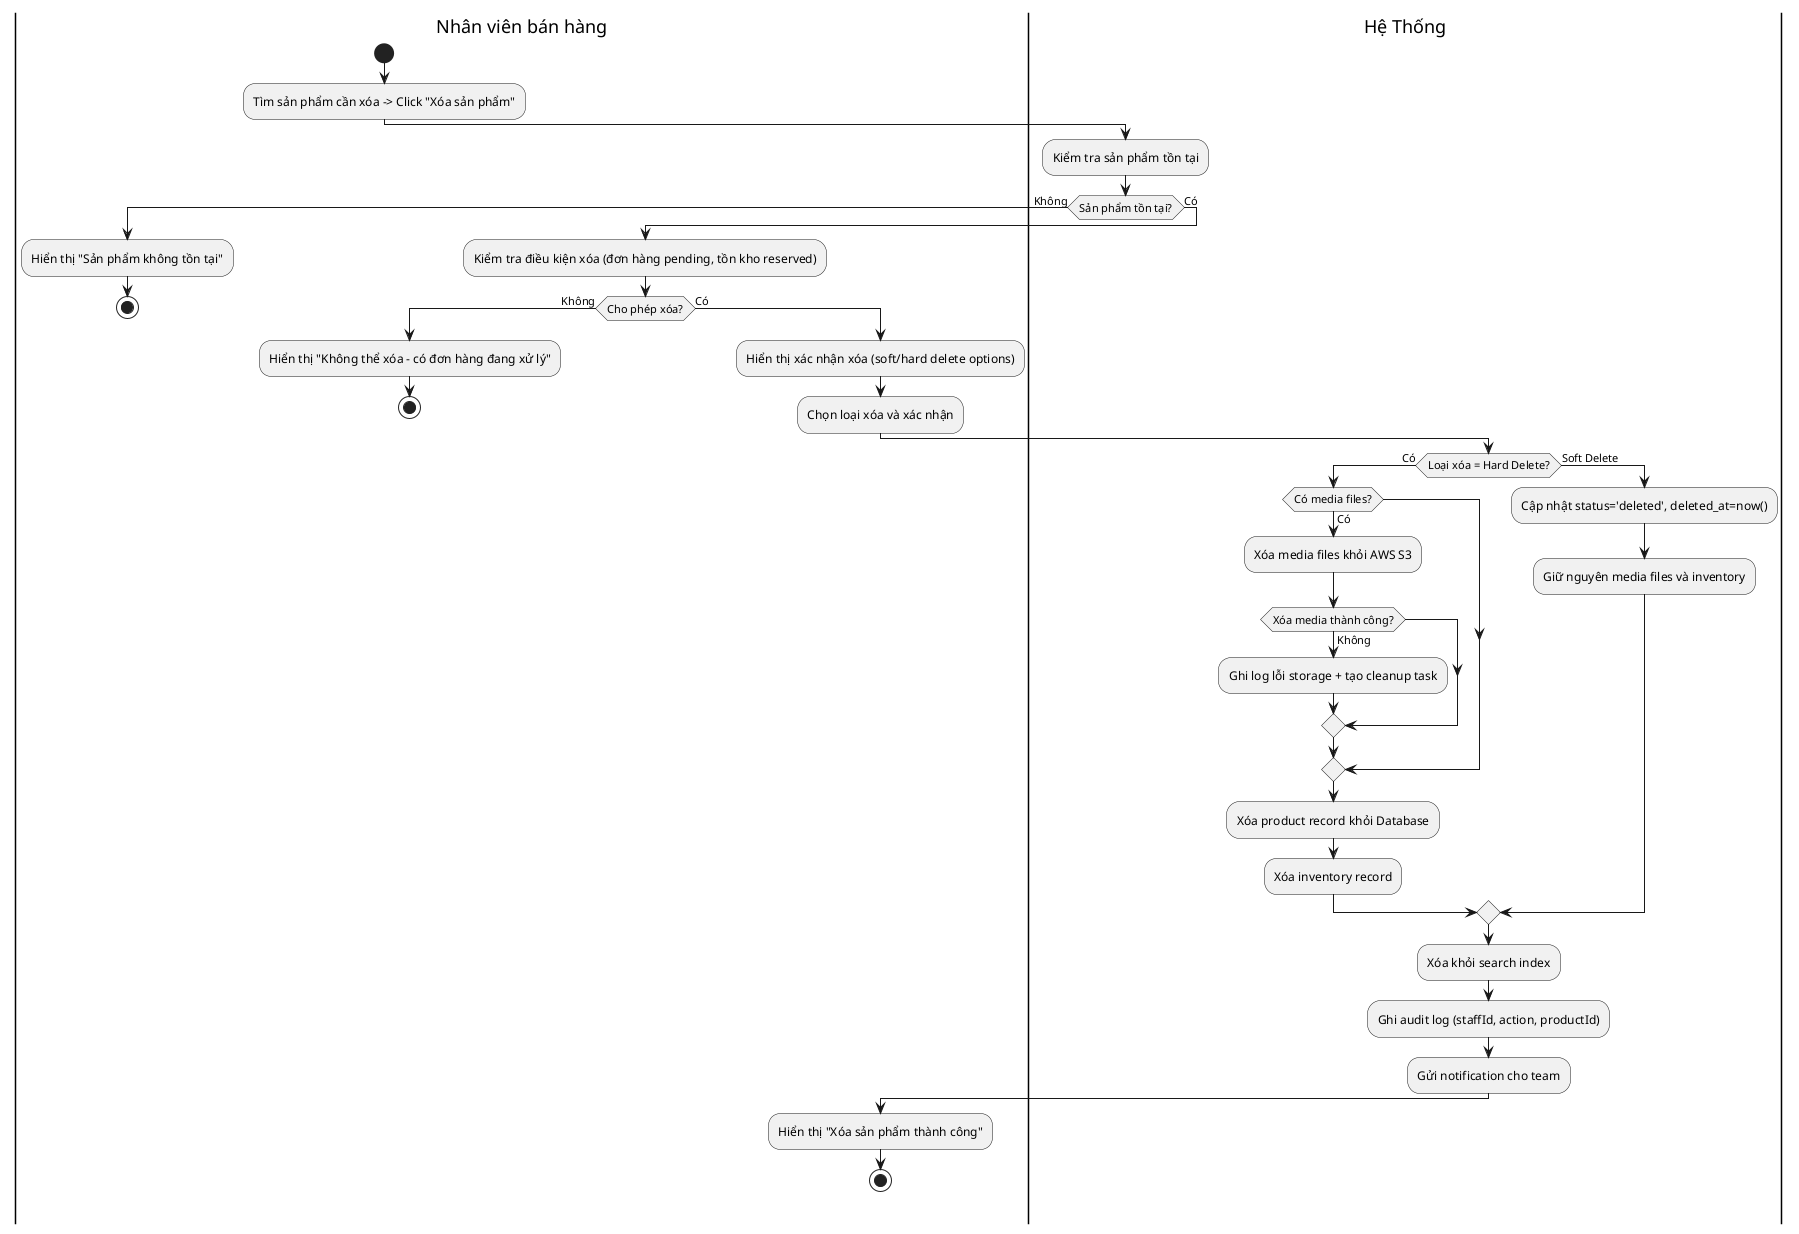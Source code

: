 @startuml xoa-san-pham
|Nhân viên bán hàng|
start
:Tìm sản phẩm cần xóa -> Click "Xóa sản phẩm";
|Hệ Thống|
:Kiểm tra sản phẩm tồn tại;
if (Sản phẩm tồn tại?) then (Không)
  |Nhân viên bán hàng|
  :Hiển thị "Sản phẩm không tồn tại";
  stop
else (Có)
  :Kiểm tra điều kiện xóa (đơn hàng pending, tồn kho reserved);
  if (Cho phép xóa?) then (Không)
    |Nhân viên bán hàng|
    :Hiển thị "Không thể xóa - có đơn hàng đang xử lý";
    stop
  else (Có)
    :Hiển thị xác nhận xóa (soft/hard delete options);
    |Nhân viên bán hàng|
    :Chọn loại xóa và xác nhận;
    |Hệ Thống|
    if (Loại xóa = Hard Delete?) then (Có)
      if (Có media files?) then (Có)
        :Xóa media files khỏi AWS S3;
        if (Xóa media thành công?) then (Không)
          :Ghi log lỗi storage + tạo cleanup task;
        endif
      endif
      :Xóa product record khỏi Database;
      :Xóa inventory record;
    else (Soft Delete)
      :Cập nhật status='deleted', deleted_at=now();
      :Giữ nguyên media files và inventory;
    endif
    :Xóa khỏi search index;
    :Ghi audit log (staffId, action, productId);
    :Gửi notification cho team;
    |Nhân viên bán hàng|
    :Hiển thị "Xóa sản phẩm thành công";
    stop
  endif
endif
@enduml